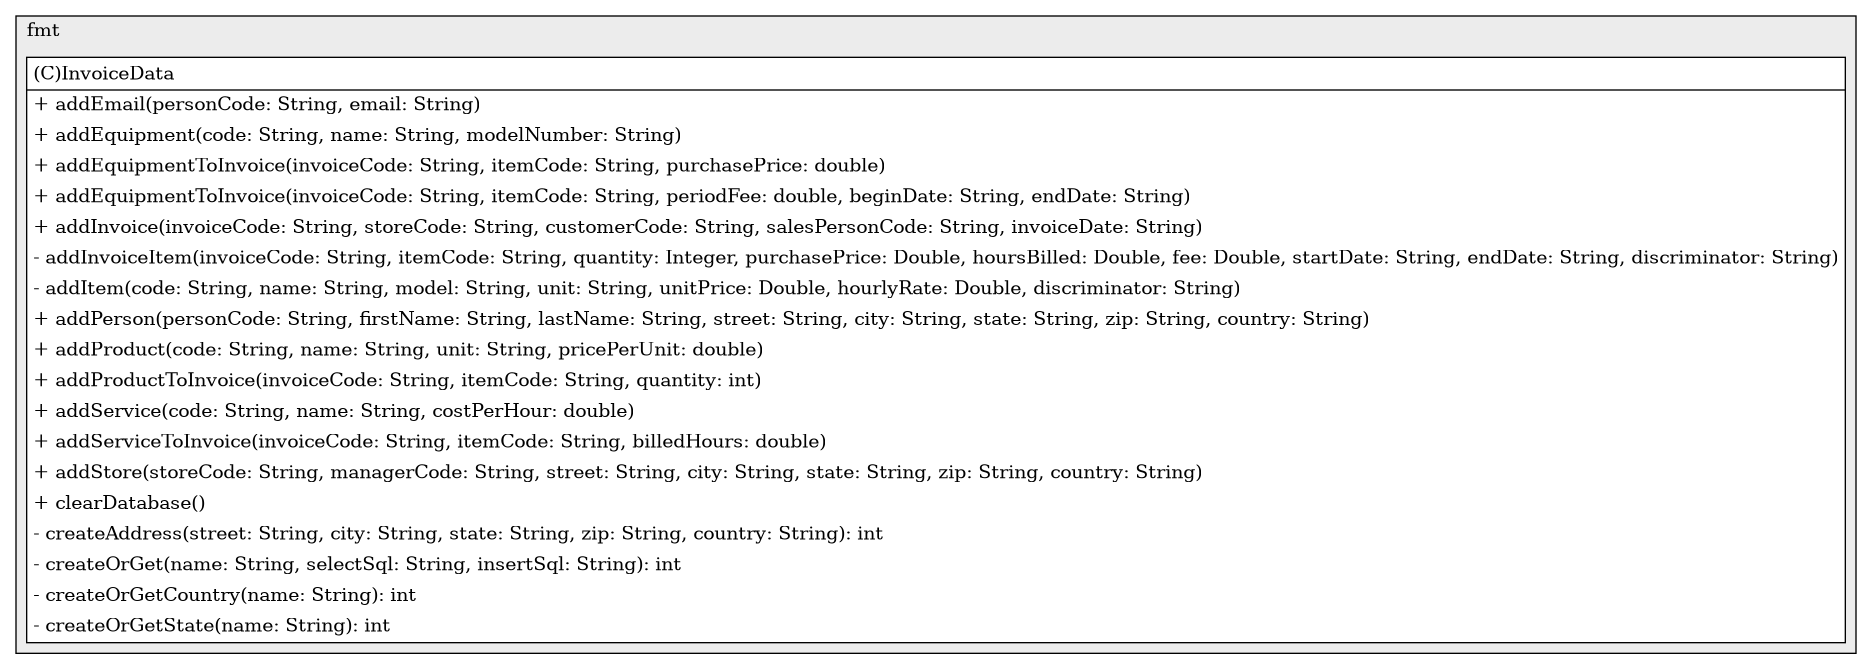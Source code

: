 @startuml

/' diagram meta data start
config=StructureConfiguration;
{
  "projectClassification": {
    "searchMode": "OpenProject", // OpenProject, AllProjects
    "includedProjects": "",
    "pathEndKeywords": "*.impl",
    "isClientPath": "",
    "isClientName": "",
    "isTestPath": "",
    "isTestName": "",
    "isMappingPath": "",
    "isMappingName": "",
    "isDataAccessPath": "",
    "isDataAccessName": "",
    "isDataStructurePath": "",
    "isDataStructureName": "",
    "isInterfaceStructuresPath": "",
    "isInterfaceStructuresName": "",
    "isEntryPointPath": "",
    "isEntryPointName": "",
    "treatFinalFieldsAsMandatory": false
  },
  "graphRestriction": {
    "classPackageExcludeFilter": "",
    "classPackageIncludeFilter": "",
    "classNameExcludeFilter": "",
    "classNameIncludeFilter": "",
    "methodNameExcludeFilter": "",
    "methodNameIncludeFilter": "",
    "removeByInheritance": "", // inheritance/annotation based filtering is done in a second step
    "removeByAnnotation": "",
    "removeByClassPackage": "", // cleanup the graph after inheritance/annotation based filtering is done
    "removeByClassName": "",
    "cutMappings": false,
    "cutEnum": true,
    "cutTests": true,
    "cutClient": true,
    "cutDataAccess": false,
    "cutInterfaceStructures": false,
    "cutDataStructures": false,
    "cutGetterAndSetter": true,
    "cutConstructors": true
  },
  "graphTraversal": {
    "forwardDepth": 6,
    "backwardDepth": 6,
    "classPackageExcludeFilter": "",
    "classPackageIncludeFilter": "",
    "classNameExcludeFilter": "",
    "classNameIncludeFilter": "",
    "methodNameExcludeFilter": "",
    "methodNameIncludeFilter": "",
    "hideMappings": false,
    "hideDataStructures": false,
    "hidePrivateMethods": true,
    "hideInterfaceCalls": true, // indirection: implementation -> interface (is hidden) -> implementation
    "onlyShowApplicationEntryPoints": false, // root node is included
    "useMethodCallsForStructureDiagram": "ForwardOnly" // ForwardOnly, BothDirections, No
  },
  "details": {
    "aggregation": "GroupByClass", // ByClass, GroupByClass, None
    "showClassGenericTypes": true,
    "showMethods": true,
    "showMethodParameterNames": true,
    "showMethodParameterTypes": true,
    "showMethodReturnType": true,
    "showPackageLevels": 2,
    "showDetailedClassStructure": true
  },
  "rootClass": "com.fmt.InvoiceData",
  "extensionCallbackMethod": "" // qualified.class.name#methodName - signature: public static String method(String)
}
diagram meta data end '/



digraph g {
    rankdir="TB"
    splines=polyline
    

'nodes 
subgraph cluster_101517 { 
   	label=fmt
	labeljust=l
	fillcolor="#ececec"
	style=filled
   
   InvoiceData948522656[
	label=<<TABLE BORDER="1" CELLBORDER="0" CELLPADDING="4" CELLSPACING="0">
<TR><TD ALIGN="LEFT" >(C)InvoiceData</TD></TR>
<HR/>
<TR><TD ALIGN="LEFT" >+ addEmail(personCode: String, email: String)</TD></TR>
<TR><TD ALIGN="LEFT" >+ addEquipment(code: String, name: String, modelNumber: String)</TD></TR>
<TR><TD ALIGN="LEFT" >+ addEquipmentToInvoice(invoiceCode: String, itemCode: String, purchasePrice: double)</TD></TR>
<TR><TD ALIGN="LEFT" >+ addEquipmentToInvoice(invoiceCode: String, itemCode: String, periodFee: double, beginDate: String, endDate: String)</TD></TR>
<TR><TD ALIGN="LEFT" >+ addInvoice(invoiceCode: String, storeCode: String, customerCode: String, salesPersonCode: String, invoiceDate: String)</TD></TR>
<TR><TD ALIGN="LEFT" >- addInvoiceItem(invoiceCode: String, itemCode: String, quantity: Integer, purchasePrice: Double, hoursBilled: Double, fee: Double, startDate: String, endDate: String, discriminator: String)</TD></TR>
<TR><TD ALIGN="LEFT" >- addItem(code: String, name: String, model: String, unit: String, unitPrice: Double, hourlyRate: Double, discriminator: String)</TD></TR>
<TR><TD ALIGN="LEFT" >+ addPerson(personCode: String, firstName: String, lastName: String, street: String, city: String, state: String, zip: String, country: String)</TD></TR>
<TR><TD ALIGN="LEFT" >+ addProduct(code: String, name: String, unit: String, pricePerUnit: double)</TD></TR>
<TR><TD ALIGN="LEFT" >+ addProductToInvoice(invoiceCode: String, itemCode: String, quantity: int)</TD></TR>
<TR><TD ALIGN="LEFT" >+ addService(code: String, name: String, costPerHour: double)</TD></TR>
<TR><TD ALIGN="LEFT" >+ addServiceToInvoice(invoiceCode: String, itemCode: String, billedHours: double)</TD></TR>
<TR><TD ALIGN="LEFT" >+ addStore(storeCode: String, managerCode: String, street: String, city: String, state: String, zip: String, country: String)</TD></TR>
<TR><TD ALIGN="LEFT" >+ clearDatabase()</TD></TR>
<TR><TD ALIGN="LEFT" >- createAddress(street: String, city: String, state: String, zip: String, country: String): int</TD></TR>
<TR><TD ALIGN="LEFT" >- createOrGet(name: String, selectSql: String, insertSql: String): int</TD></TR>
<TR><TD ALIGN="LEFT" >- createOrGetCountry(name: String): int</TD></TR>
<TR><TD ALIGN="LEFT" >- createOrGetState(name: String): int</TD></TR>
</TABLE>>
	style=filled
	margin=0
	shape=plaintext
	fillcolor="#FFFFFF"
];
} 

'edges    

    
}
@enduml
